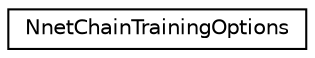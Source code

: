 digraph "Graphical Class Hierarchy"
{
  edge [fontname="Helvetica",fontsize="10",labelfontname="Helvetica",labelfontsize="10"];
  node [fontname="Helvetica",fontsize="10",shape=record];
  rankdir="LR";
  Node0 [label="NnetChainTrainingOptions",height=0.2,width=0.4,color="black", fillcolor="white", style="filled",URL="$structkaldi_1_1nnet3_1_1NnetChainTrainingOptions.html"];
}
